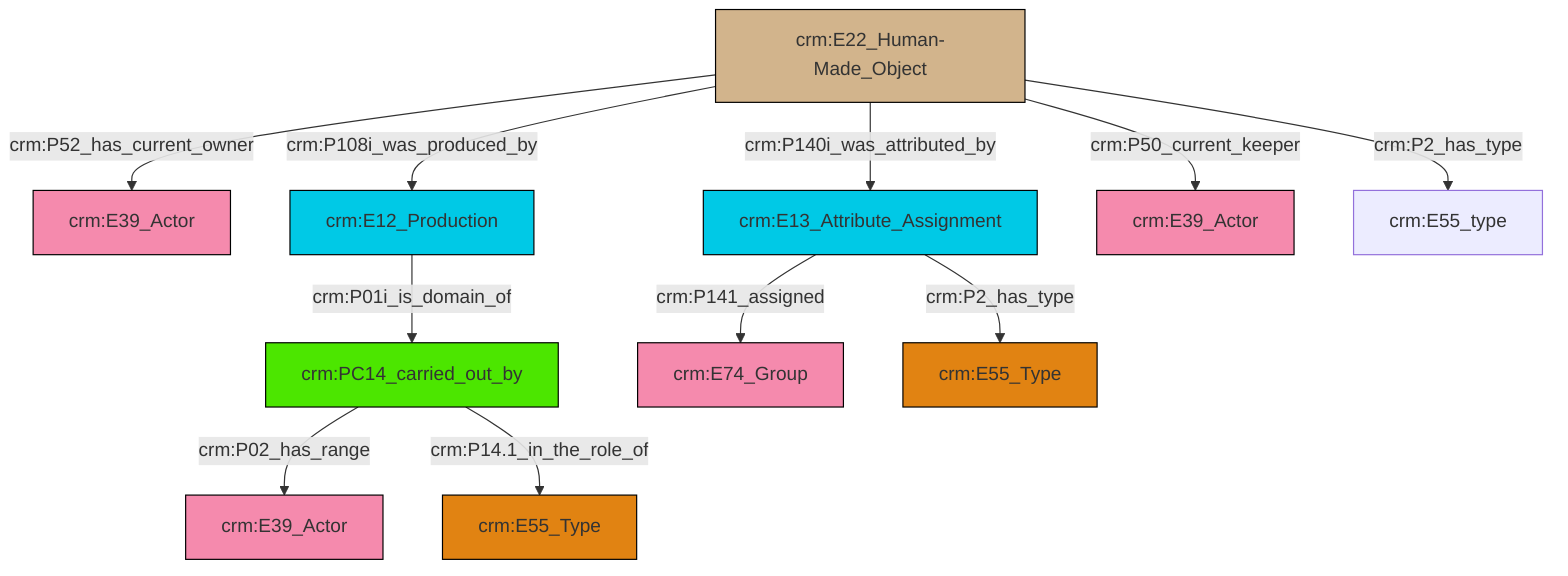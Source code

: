 graph TD
classDef Literal fill:#f2f2f2,stroke:#000000;
classDef CRM_Entity fill:#FFFFFF,stroke:#000000;
classDef Temporal_Entity fill:#00C9E6, stroke:#000000;
classDef Type fill:#E18312, stroke:#000000;
classDef Time-Span fill:#2C9C91, stroke:#000000;
classDef Appellation fill:#FFEB7F, stroke:#000000;
classDef Place fill:#008836, stroke:#000000;
classDef Persistent_Item fill:#B266B2, stroke:#000000;
classDef Conceptual_Object fill:#FFD700, stroke:#000000;
classDef Physical_Thing fill:#D2B48C, stroke:#000000;
classDef Actor fill:#f58aad, stroke:#000000;
classDef PC_Classes fill:#4ce600, stroke:#000000;
classDef Multi fill:#cccccc,stroke:#000000;

0["crm:E22_Human-Made_Object"]:::Physical_Thing -->|crm:P52_has_current_owner| 1["crm:E39_Actor"]:::Actor
0["crm:E22_Human-Made_Object"]:::Physical_Thing -->|crm:P140i_was_attributed_by| 5["crm:E13_Attribute_Assignment"]:::Temporal_Entity
9["crm:PC14_carried_out_by"]:::PC_Classes -->|crm:P02_has_range| 10["crm:E39_Actor"]:::Actor
3["crm:E12_Production"]:::Temporal_Entity -->|crm:P01i_is_domain_of| 9["crm:PC14_carried_out_by"]:::PC_Classes
0["crm:E22_Human-Made_Object"]:::Physical_Thing -->|crm:P50_current_keeper| 7["crm:E39_Actor"]:::Actor
0["crm:E22_Human-Made_Object"]:::Physical_Thing -->|crm:P2_has_type| 13["crm:E55_type"]:::Default
0["crm:E22_Human-Made_Object"]:::Physical_Thing -->|crm:P108i_was_produced_by| 3["crm:E12_Production"]:::Temporal_Entity
9["crm:PC14_carried_out_by"]:::PC_Classes -->|crm:P14.1_in_the_role_of| 17["crm:E55_Type"]:::Type
5["crm:E13_Attribute_Assignment"]:::Temporal_Entity -->|crm:P2_has_type| 14["crm:E55_Type"]:::Type
5["crm:E13_Attribute_Assignment"]:::Temporal_Entity -->|crm:P141_assigned| 11["crm:E74_Group"]:::Actor